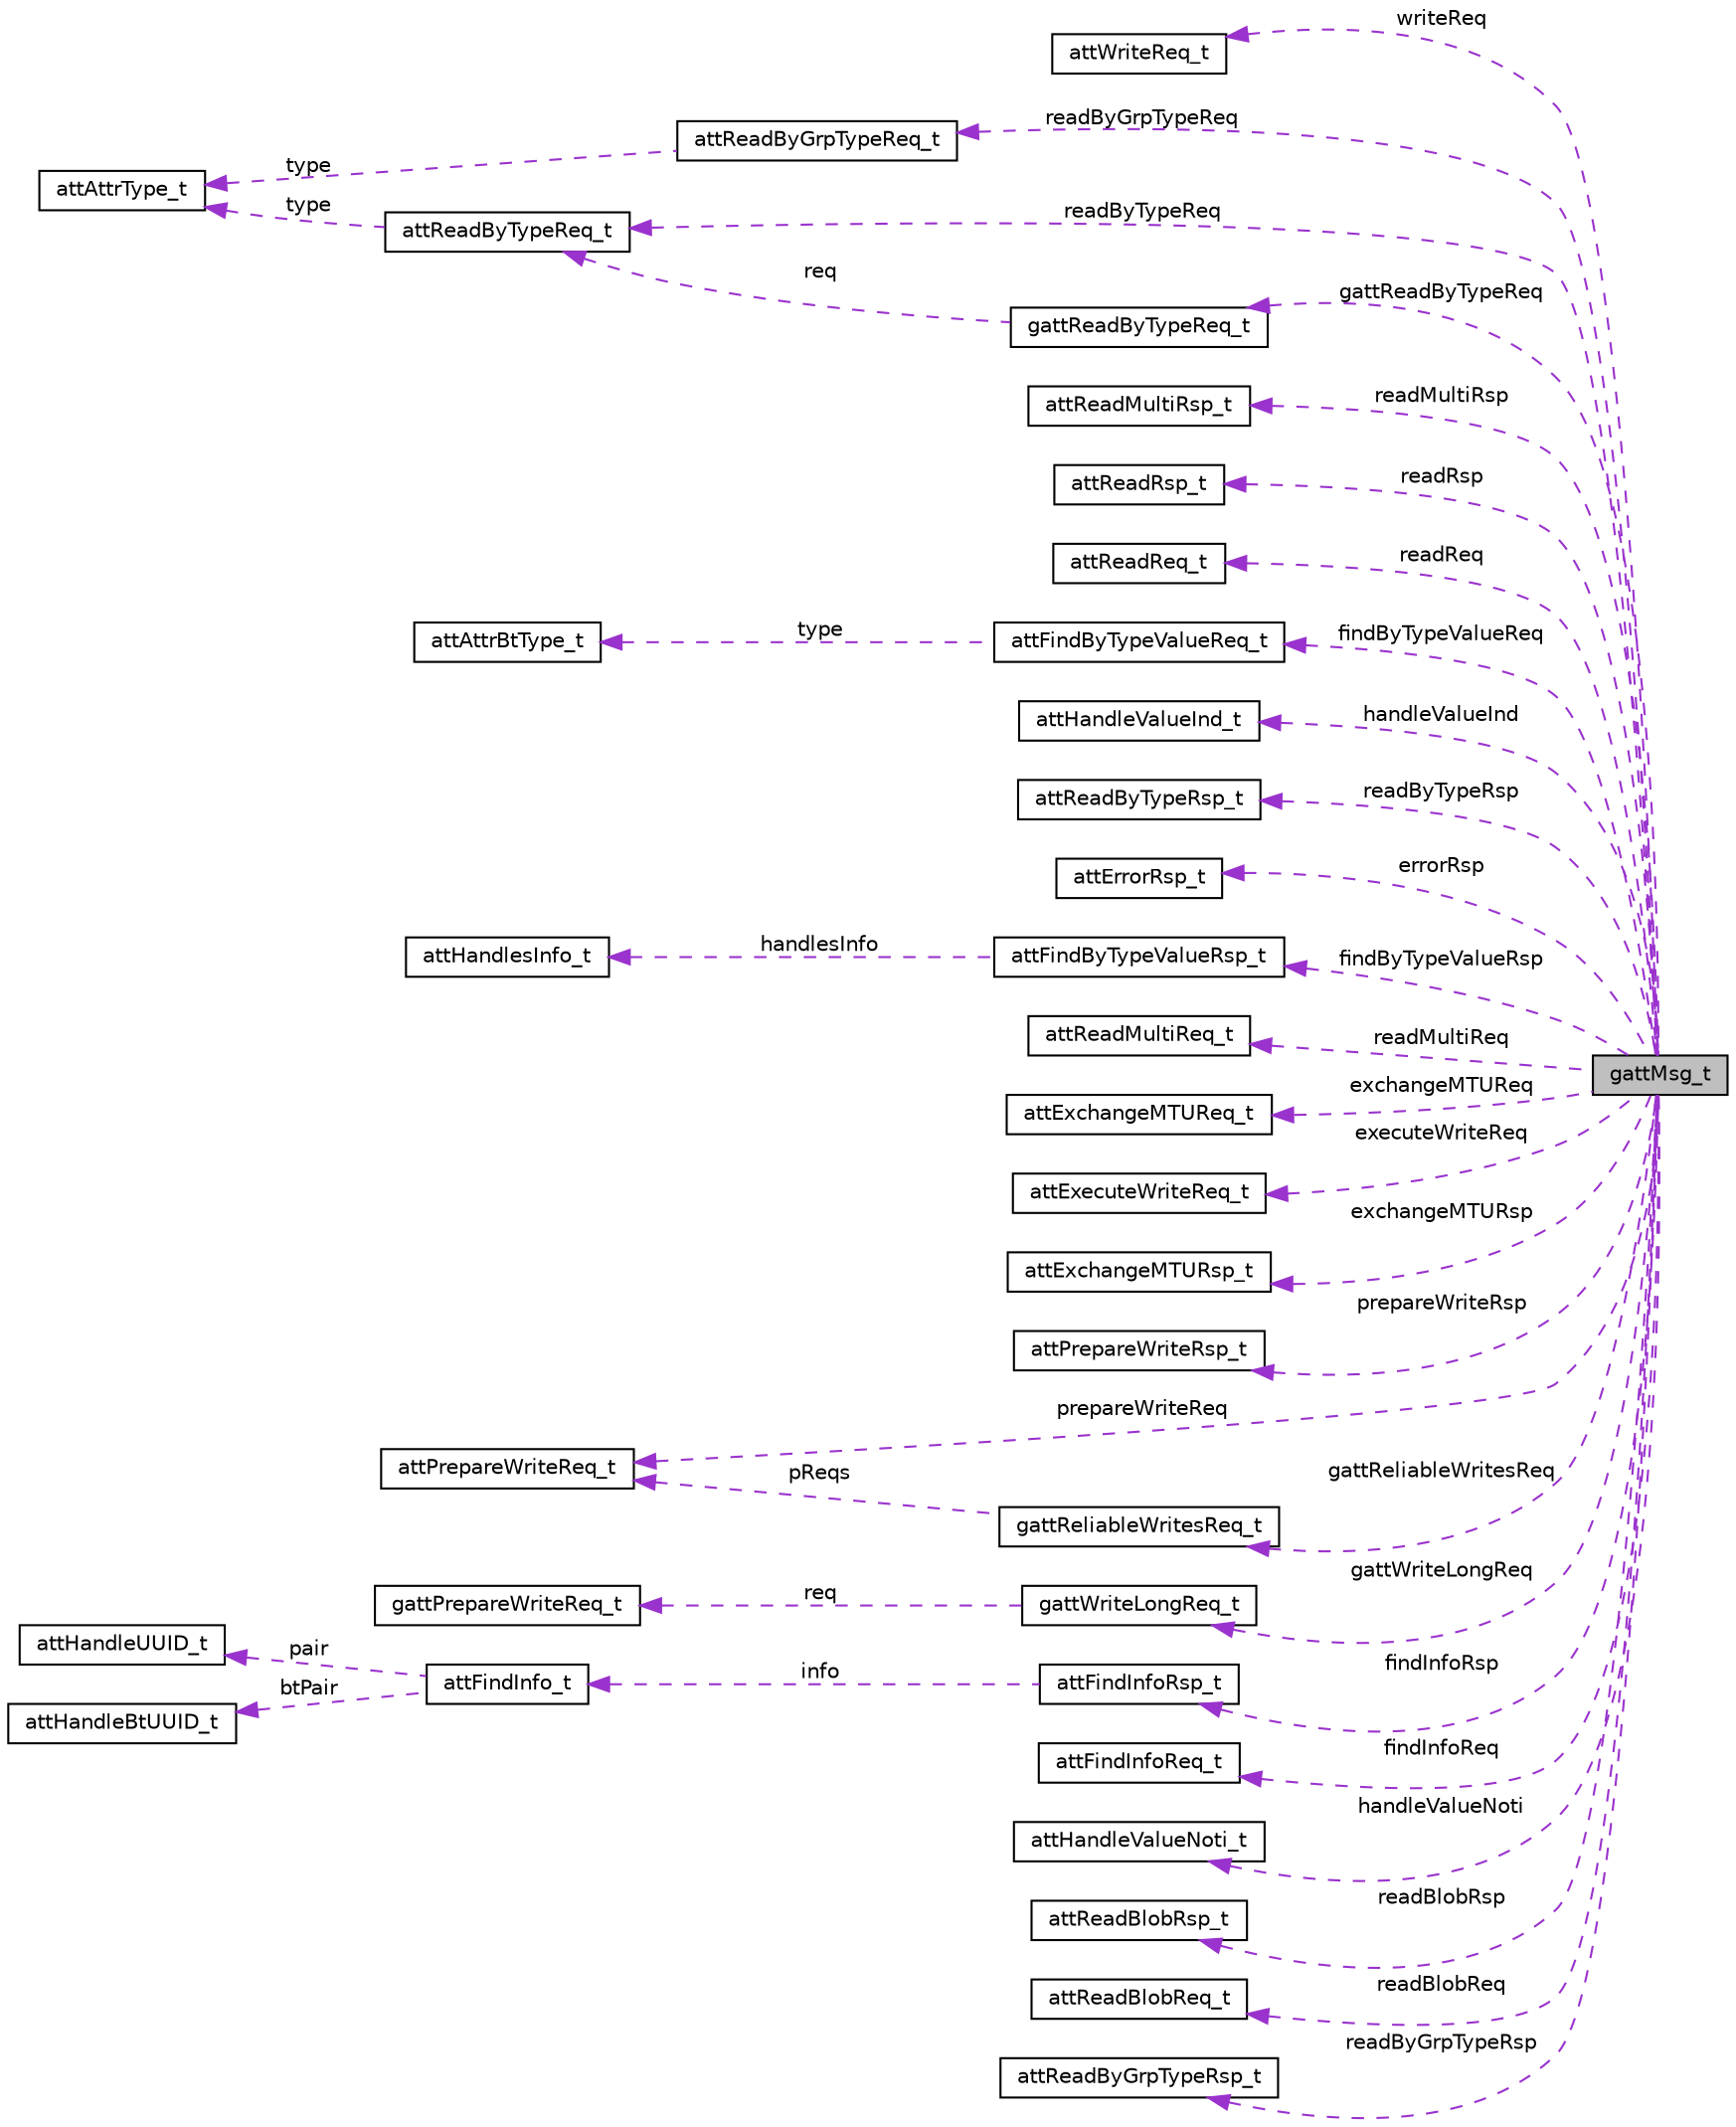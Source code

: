 digraph "gattMsg_t"
{
  edge [fontname="Helvetica",fontsize="10",labelfontname="Helvetica",labelfontsize="10"];
  node [fontname="Helvetica",fontsize="10",shape=record];
  rankdir="LR";
  Node1 [label="gattMsg_t",height=0.2,width=0.4,color="black", fillcolor="grey75", style="filled" fontcolor="black"];
  Node2 -> Node1 [dir="back",color="darkorchid3",fontsize="10",style="dashed",label=" writeReq" ,fontname="Helvetica"];
  Node2 [label="attWriteReq_t",height=0.2,width=0.4,color="black", fillcolor="white", style="filled",URL="$structatt_write_req__t.html"];
  Node3 -> Node1 [dir="back",color="darkorchid3",fontsize="10",style="dashed",label=" readByGrpTypeReq" ,fontname="Helvetica"];
  Node3 [label="attReadByGrpTypeReq_t",height=0.2,width=0.4,color="black", fillcolor="white", style="filled",URL="$structatt_read_by_grp_type_req__t.html"];
  Node4 -> Node3 [dir="back",color="darkorchid3",fontsize="10",style="dashed",label=" type" ,fontname="Helvetica"];
  Node4 [label="attAttrType_t",height=0.2,width=0.4,color="black", fillcolor="white", style="filled",URL="$structatt_attr_type__t.html"];
  Node5 -> Node1 [dir="back",color="darkorchid3",fontsize="10",style="dashed",label=" readMultiRsp" ,fontname="Helvetica"];
  Node5 [label="attReadMultiRsp_t",height=0.2,width=0.4,color="black", fillcolor="white", style="filled",URL="$structatt_read_multi_rsp__t.html"];
  Node6 -> Node1 [dir="back",color="darkorchid3",fontsize="10",style="dashed",label=" readRsp" ,fontname="Helvetica"];
  Node6 [label="attReadRsp_t",height=0.2,width=0.4,color="black", fillcolor="white", style="filled",URL="$structatt_read_rsp__t.html"];
  Node7 -> Node1 [dir="back",color="darkorchid3",fontsize="10",style="dashed",label=" readReq" ,fontname="Helvetica"];
  Node7 [label="attReadReq_t",height=0.2,width=0.4,color="black", fillcolor="white", style="filled",URL="$structatt_read_req__t.html"];
  Node8 -> Node1 [dir="back",color="darkorchid3",fontsize="10",style="dashed",label=" findByTypeValueReq" ,fontname="Helvetica"];
  Node8 [label="attFindByTypeValueReq_t",height=0.2,width=0.4,color="black", fillcolor="white", style="filled",URL="$structatt_find_by_type_value_req__t.html"];
  Node9 -> Node8 [dir="back",color="darkorchid3",fontsize="10",style="dashed",label=" type" ,fontname="Helvetica"];
  Node9 [label="attAttrBtType_t",height=0.2,width=0.4,color="black", fillcolor="white", style="filled",URL="$structatt_attr_bt_type__t.html"];
  Node10 -> Node1 [dir="back",color="darkorchid3",fontsize="10",style="dashed",label=" handleValueInd" ,fontname="Helvetica"];
  Node10 [label="attHandleValueInd_t",height=0.2,width=0.4,color="black", fillcolor="white", style="filled",URL="$structatt_handle_value_ind__t.html"];
  Node11 -> Node1 [dir="back",color="darkorchid3",fontsize="10",style="dashed",label=" readByTypeRsp" ,fontname="Helvetica"];
  Node11 [label="attReadByTypeRsp_t",height=0.2,width=0.4,color="black", fillcolor="white", style="filled",URL="$structatt_read_by_type_rsp__t.html"];
  Node12 -> Node1 [dir="back",color="darkorchid3",fontsize="10",style="dashed",label=" errorRsp" ,fontname="Helvetica"];
  Node12 [label="attErrorRsp_t",height=0.2,width=0.4,color="black", fillcolor="white", style="filled",URL="$structatt_error_rsp__t.html"];
  Node13 -> Node1 [dir="back",color="darkorchid3",fontsize="10",style="dashed",label=" findByTypeValueRsp" ,fontname="Helvetica"];
  Node13 [label="attFindByTypeValueRsp_t",height=0.2,width=0.4,color="black", fillcolor="white", style="filled",URL="$structatt_find_by_type_value_rsp__t.html"];
  Node14 -> Node13 [dir="back",color="darkorchid3",fontsize="10",style="dashed",label=" handlesInfo" ,fontname="Helvetica"];
  Node14 [label="attHandlesInfo_t",height=0.2,width=0.4,color="black", fillcolor="white", style="filled",URL="$structatt_handles_info__t.html"];
  Node15 -> Node1 [dir="back",color="darkorchid3",fontsize="10",style="dashed",label=" readMultiReq" ,fontname="Helvetica"];
  Node15 [label="attReadMultiReq_t",height=0.2,width=0.4,color="black", fillcolor="white", style="filled",URL="$structatt_read_multi_req__t.html"];
  Node16 -> Node1 [dir="back",color="darkorchid3",fontsize="10",style="dashed",label=" readByTypeReq" ,fontname="Helvetica"];
  Node16 [label="attReadByTypeReq_t",height=0.2,width=0.4,color="black", fillcolor="white", style="filled",URL="$structatt_read_by_type_req__t.html"];
  Node4 -> Node16 [dir="back",color="darkorchid3",fontsize="10",style="dashed",label=" type" ,fontname="Helvetica"];
  Node17 -> Node1 [dir="back",color="darkorchid3",fontsize="10",style="dashed",label=" exchangeMTUReq" ,fontname="Helvetica"];
  Node17 [label="attExchangeMTUReq_t",height=0.2,width=0.4,color="black", fillcolor="white", style="filled",URL="$structatt_exchange_m_t_u_req__t.html"];
  Node18 -> Node1 [dir="back",color="darkorchid3",fontsize="10",style="dashed",label=" executeWriteReq" ,fontname="Helvetica"];
  Node18 [label="attExecuteWriteReq_t",height=0.2,width=0.4,color="black", fillcolor="white", style="filled",URL="$structatt_execute_write_req__t.html"];
  Node19 -> Node1 [dir="back",color="darkorchid3",fontsize="10",style="dashed",label=" exchangeMTURsp" ,fontname="Helvetica"];
  Node19 [label="attExchangeMTURsp_t",height=0.2,width=0.4,color="black", fillcolor="white", style="filled",URL="$structatt_exchange_m_t_u_rsp__t.html"];
  Node20 -> Node1 [dir="back",color="darkorchid3",fontsize="10",style="dashed",label=" prepareWriteRsp" ,fontname="Helvetica"];
  Node20 [label="attPrepareWriteRsp_t",height=0.2,width=0.4,color="black", fillcolor="white", style="filled",URL="$structatt_prepare_write_rsp__t.html"];
  Node21 -> Node1 [dir="back",color="darkorchid3",fontsize="10",style="dashed",label=" gattReliableWritesReq" ,fontname="Helvetica"];
  Node21 [label="gattReliableWritesReq_t",height=0.2,width=0.4,color="black", fillcolor="white", style="filled",URL="$structgatt_reliable_writes_req__t.html"];
  Node22 -> Node21 [dir="back",color="darkorchid3",fontsize="10",style="dashed",label=" pReqs" ,fontname="Helvetica"];
  Node22 [label="attPrepareWriteReq_t",height=0.2,width=0.4,color="black", fillcolor="white", style="filled",URL="$structatt_prepare_write_req__t.html"];
  Node23 -> Node1 [dir="back",color="darkorchid3",fontsize="10",style="dashed",label=" gattWriteLongReq" ,fontname="Helvetica"];
  Node23 [label="gattWriteLongReq_t",height=0.2,width=0.4,color="black", fillcolor="white", style="filled",URL="$structgatt_write_long_req__t.html"];
  Node24 -> Node23 [dir="back",color="darkorchid3",fontsize="10",style="dashed",label=" req" ,fontname="Helvetica"];
  Node24 [label="gattPrepareWriteReq_t",height=0.2,width=0.4,color="black", fillcolor="white", style="filled",URL="$structgatt_prepare_write_req__t.html"];
  Node25 -> Node1 [dir="back",color="darkorchid3",fontsize="10",style="dashed",label=" findInfoRsp" ,fontname="Helvetica"];
  Node25 [label="attFindInfoRsp_t",height=0.2,width=0.4,color="black", fillcolor="white", style="filled",URL="$structatt_find_info_rsp__t.html"];
  Node26 -> Node25 [dir="back",color="darkorchid3",fontsize="10",style="dashed",label=" info" ,fontname="Helvetica"];
  Node26 [label="attFindInfo_t",height=0.2,width=0.4,color="black", fillcolor="white", style="filled",URL="$unionatt_find_info__t.html"];
  Node27 -> Node26 [dir="back",color="darkorchid3",fontsize="10",style="dashed",label=" pair" ,fontname="Helvetica"];
  Node27 [label="attHandleUUID_t",height=0.2,width=0.4,color="black", fillcolor="white", style="filled",URL="$structatt_handle_u_u_i_d__t.html"];
  Node28 -> Node26 [dir="back",color="darkorchid3",fontsize="10",style="dashed",label=" btPair" ,fontname="Helvetica"];
  Node28 [label="attHandleBtUUID_t",height=0.2,width=0.4,color="black", fillcolor="white", style="filled",URL="$structatt_handle_bt_u_u_i_d__t.html"];
  Node29 -> Node1 [dir="back",color="darkorchid3",fontsize="10",style="dashed",label=" findInfoReq" ,fontname="Helvetica"];
  Node29 [label="attFindInfoReq_t",height=0.2,width=0.4,color="black", fillcolor="white", style="filled",URL="$structatt_find_info_req__t.html"];
  Node30 -> Node1 [dir="back",color="darkorchid3",fontsize="10",style="dashed",label=" handleValueNoti" ,fontname="Helvetica"];
  Node30 [label="attHandleValueNoti_t",height=0.2,width=0.4,color="black", fillcolor="white", style="filled",URL="$structatt_handle_value_noti__t.html"];
  Node31 -> Node1 [dir="back",color="darkorchid3",fontsize="10",style="dashed",label=" readBlobRsp" ,fontname="Helvetica"];
  Node31 [label="attReadBlobRsp_t",height=0.2,width=0.4,color="black", fillcolor="white", style="filled",URL="$structatt_read_blob_rsp__t.html"];
  Node22 -> Node1 [dir="back",color="darkorchid3",fontsize="10",style="dashed",label=" prepareWriteReq" ,fontname="Helvetica"];
  Node32 -> Node1 [dir="back",color="darkorchid3",fontsize="10",style="dashed",label=" readBlobReq" ,fontname="Helvetica"];
  Node32 [label="attReadBlobReq_t",height=0.2,width=0.4,color="black", fillcolor="white", style="filled",URL="$structatt_read_blob_req__t.html"];
  Node33 -> Node1 [dir="back",color="darkorchid3",fontsize="10",style="dashed",label=" readByGrpTypeRsp" ,fontname="Helvetica"];
  Node33 [label="attReadByGrpTypeRsp_t",height=0.2,width=0.4,color="black", fillcolor="white", style="filled",URL="$structatt_read_by_grp_type_rsp__t.html"];
  Node34 -> Node1 [dir="back",color="darkorchid3",fontsize="10",style="dashed",label=" gattReadByTypeReq" ,fontname="Helvetica"];
  Node34 [label="gattReadByTypeReq_t",height=0.2,width=0.4,color="black", fillcolor="white", style="filled",URL="$structgatt_read_by_type_req__t.html"];
  Node16 -> Node34 [dir="back",color="darkorchid3",fontsize="10",style="dashed",label=" req" ,fontname="Helvetica"];
}
